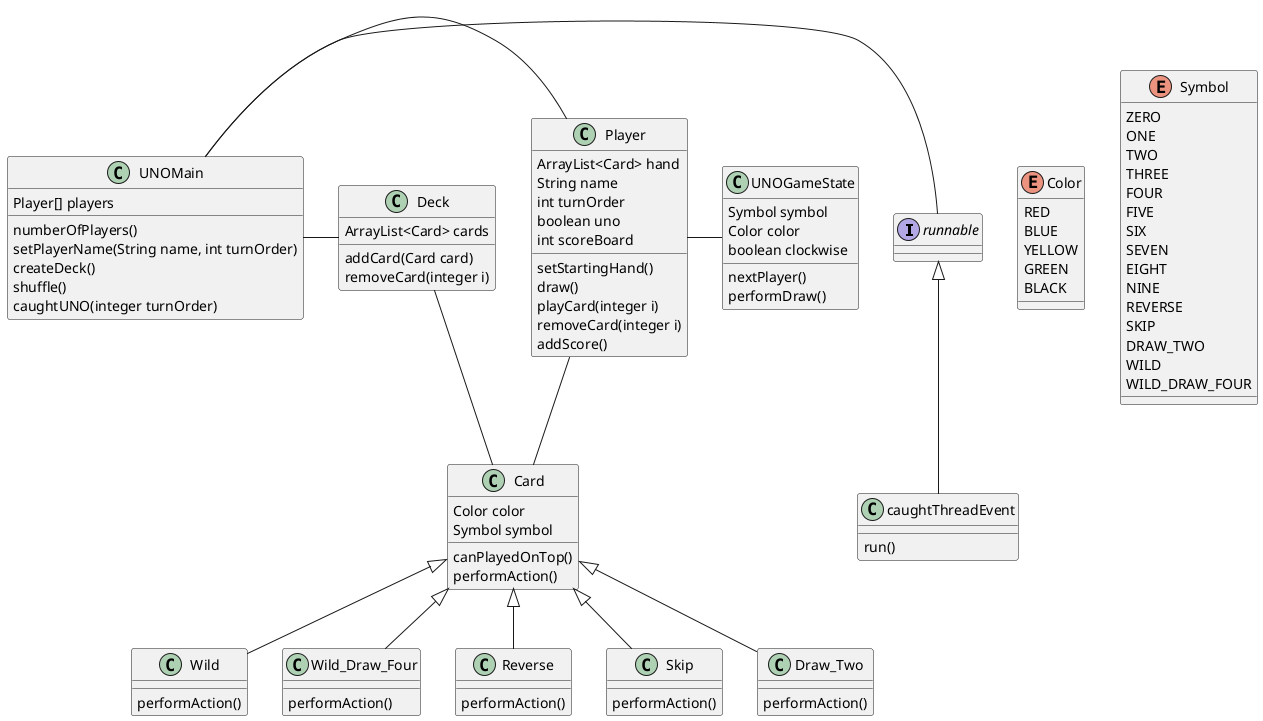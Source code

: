 @startuml

interface runnable

UNOMain - runnable
Player -- Card
Deck -- Card
UNOMain - Player
UNOMain - Deck
Player - UNOGameState

runnable <|-- caughtThreadEvent
Card <|-- Wild
Card <|-- Wild_Draw_Four
Card <|-- Reverse
Card <|-- Skip
Card <|-- Draw_Two

class UNOMain{
Player[] players
numberOfPlayers()
setPlayerName(String name, int turnOrder)
createDeck()
shuffle()
caughtUNO(integer turnOrder)
}

class caughtThreadEvent{
run()
}

class UNOGameState{
Symbol symbol
Color color
boolean clockwise
nextPlayer()
performDraw()
}

class Player {
ArrayList<Card> hand
String name
int turnOrder
boolean uno
int scoreBoard
setStartingHand()
draw()
playCard(integer i)
removeCard(integer i)
addScore()
}

class Card {
Color color
Symbol symbol
canPlayedOnTop()
performAction()
}

class Wild{
performAction()
}
class Wild_Draw_Four{
performAction()
}
class Draw_Two{
performAction()
}
class Reverse{
performAction()
}
class Skip{
performAction()
}

class Deck {
ArrayList<Card> cards
addCard(Card card)
removeCard(integer i)
}

enum Color {
RED
BLUE
YELLOW
GREEN
BLACK
}

enum Symbol {
ZERO
ONE
TWO
THREE
FOUR
FIVE
SIX
SEVEN
EIGHT
NINE
REVERSE
SKIP
DRAW_TWO
WILD
WILD_DRAW_FOUR
}

@enduml